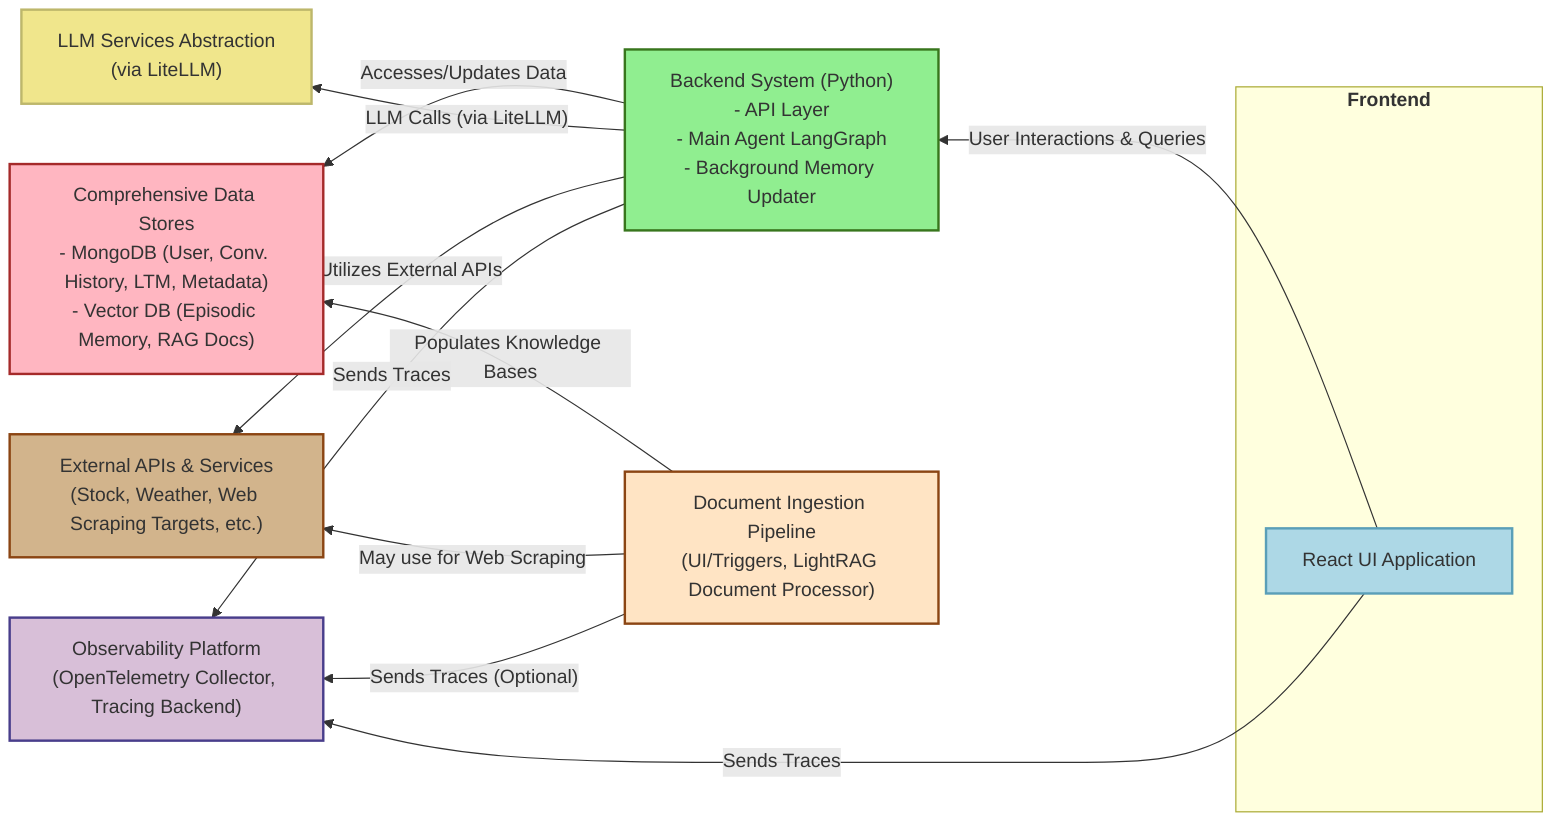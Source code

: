 %%{
  init: {
    'theme': 'base',
    'themeVariables': {
      'fontFamily': 'Comic Sans MS, cursive',
      'fontSize': '14px',
      'primaryColor': '#FFF8DC',        /* cornsilk - main background/default */
      'nodeBorder': '#8B4513',         /* saddle brown */
      'lineColor': '#A0522D',          /* sienna */
      'primaryTextColor': '#5C4033',   /* dark brown */
      'uiColor': '#ADD8E6',            /* light blue - User Interface */
      'backendColor': '#90EE90',       /* light green - Backend System */
      'dataStoreColor': '#FFB6C1',     /* light pink - Data Stores */
      'llmColor': '#F0E68C',           /* khaki - LLM Services */
      'externalSvcColor': '#D2B48C',   /* tan - External Services */
      'observabilityColor': '#D8BFD8',  /* thistle - Observability */
      'ingestionColor': '#FFE4C4',      /* bisque - Ingestion Pipeline */
      'edgeLabelBackground':'#FFFFE0',  /* light yellow */
      'clusterBkg': '#FAFAFA'        /* very light grey for clusters */
    },
    'flowchart': {
      'curve': 'basis'
    }
  }
}%%

graph RL
    classDef uiSystem fill:#ADD8E6,stroke:#5A9FB8,stroke-width:2px;
    classDef backendSystem fill:#90EE90,stroke:#38761D,stroke-width:2px;
    classDef dataStores fill:#FFB6C1,stroke:#A52A2A,stroke-width:2px;
    classDef llmServices fill:#F0E68C,stroke:#BDB76B,stroke-width:2px;
    classDef externalServices fill:#D2B48C,stroke:#8B4513,stroke-width:2px;
    classDef observabilityPlatform fill:#D8BFD8,stroke:#483D8B,stroke-width:2px;
    classDef ingestionPipeline fill:#FFE4C4,stroke:#8B4513,stroke-width:2px;


    subgraph FE[<b>Frontend</b>]
        direction TB
        UserInterface["React UI Application"]:::uiSystem;
    end
    %% Main System Blocks
   
    BackendCore["Backend System (Python)<br/>- API Layer<br/>- Main Agent LangGraph<br/>- Background Memory Updater"]:::backendSystem;
    DataStorage["Comprehensive Data Stores<br/>- MongoDB (User, Conv. History, LTM, Metadata)<br/>- Vector DB (Episodic Memory, RAG Docs)"]:::dataStores;
    LLM_Services["LLM Services Abstraction<br/>(via LiteLLM)"]:::llmServices;
    External_APIs["External APIs & Services<br/>(Stock, Weather, Web Scraping Targets, etc.)"]:::externalServices;
    Observability["Observability Platform<br/>(OpenTelemetry Collector, Tracing Backend)"]:::observabilityPlatform;
    DocIngestion["Document Ingestion Pipeline<br/>(UI/Triggers, LightRAG Document Processor)"]:::ingestionPipeline;

    %% Core Interactions
    UserInterface -- "User Interactions & Queries" --> BackendCore;

    BackendCore -- "Accesses/Updates Data" --> DataStorage;
    BackendCore -- "LLM Calls (via LiteLLM)" --> LLM_Services;
    BackendCore -- "Utilizes External APIs" --> External_APIs;
    
    DocIngestion -- "Populates Knowledge Bases" --> DataStorage;
    DocIngestion -- "May use for Web Scraping" --> External_APIs;
    


    %% Observability Interactions
    UserInterface -- "Sends Traces" --> Observability;
    BackendCore -- "Sends Traces" --> Observability;
    DocIngestion -- "Sends Traces (Optional)" --> Observability;


    %% Applying classes to nodes explicitly
    class UserInterface uiSystem;
    class BackendCore backendSystem;
    class DataStorage dataStores;
    class LLM_Services llmServices;
    class External_APIs externalServices;
    class Observability observabilityPlatform;
    class DocIngestion ingestionPipeline;
    %% Apply curved lines using 'basis' interpolation for smooth flow
    linkStyle default interpolate basis; 

    %% title High-Level System Architecture Diagram (Post-All Phases)